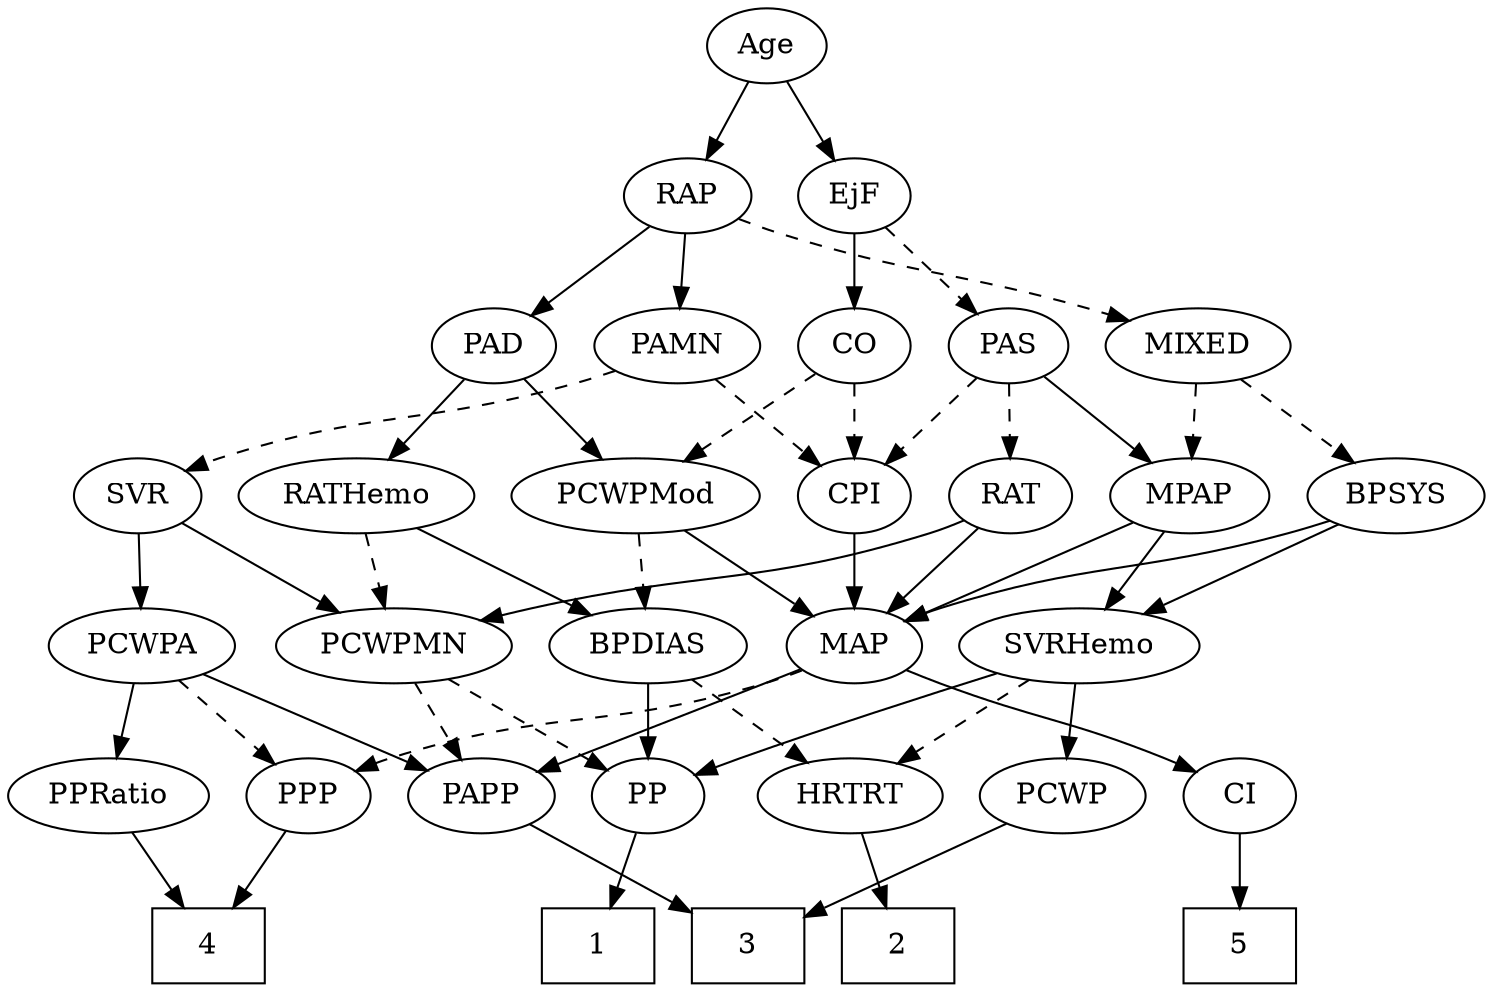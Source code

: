 strict digraph {
	graph [bb="0,0,650.34,468"];
	node [label="\N"];
	1	[height=0.5,
		pos="251.65,18",
		shape=box,
		width=0.75];
	2	[height=0.5,
		pos="395.65,18",
		shape=box,
		width=0.75];
	3	[height=0.5,
		pos="323.65,18",
		shape=box,
		width=0.75];
	4	[height=0.5,
		pos="82.646,18",
		shape=box,
		width=0.75];
	5	[height=0.5,
		pos="542.65,18",
		shape=box,
		width=0.75];
	Age	[height=0.5,
		pos="328.65,450",
		width=0.75];
	EjF	[height=0.5,
		pos="369.65,378",
		width=0.75];
	Age -> EjF	[pos="e,360.19,395.15 338.16,432.76 343.18,424.19 349.44,413.49 355.06,403.9",
		style=solid];
	RAP	[height=0.5,
		pos="292.65,378",
		width=0.77632];
	Age -> RAP	[pos="e,301.2,395.63 320.3,432.76 316,424.4 310.65,414.02 305.82,404.61",
		style=solid];
	CO	[height=0.5,
		pos="369.65,306",
		width=0.75];
	EjF -> CO	[pos="e,369.65,324.1 369.65,359.7 369.65,351.98 369.65,342.71 369.65,334.11",
		style=solid];
	PAS	[height=0.5,
		pos="441.65,306",
		width=0.75];
	EjF -> PAS	[pos="e,426.85,321.38 384.22,362.83 394.4,352.94 408.17,339.55 419.68,328.36",
		style=dashed];
	MIXED	[height=0.5,
		pos="526.65,306",
		width=1.1193];
	RAP -> MIXED	[pos="e,496.46,317.94 314.98,367.04 320.97,364.56 327.5,362.03 333.65,360 396.29,339.31 414.42,342.83 477.65,324 480.61,323.12 483.67,\
322.16 486.73,321.17",
		style=dashed];
	PAD	[height=0.5,
		pos="205.65,306",
		width=0.79437];
	RAP -> PAD	[pos="e,222.67,320.69 275.87,363.5 263.08,353.21 245.24,338.86 230.75,327.2",
		style=solid];
	PAMN	[height=0.5,
		pos="288.65,306",
		width=1.011];
	RAP -> PAMN	[pos="e,289.62,324.1 291.66,359.7 291.22,351.98 290.69,342.71 290.2,334.11",
		style=solid];
	MPAP	[height=0.5,
		pos="521.65,234",
		width=0.97491];
	MIXED -> MPAP	[pos="e,522.87,252.1 525.41,287.7 524.86,279.98 524.2,270.71 523.58,262.11",
		style=dashed];
	BPSYS	[height=0.5,
		pos="612.65,234",
		width=1.0471];
	MIXED -> BPSYS	[pos="e,594.32,249.92 545.31,289.81 557.33,280.02 573.15,267.15 586.43,256.34",
		style=dashed];
	SVRHemo	[height=0.5,
		pos="468.65,162",
		width=1.3902];
	MPAP -> SVRHemo	[pos="e,481.24,179.63 509.35,216.76 502.83,208.14 494.67,197.36 487.37,187.73",
		style=solid];
	MAP	[height=0.5,
		pos="369.65,162",
		width=0.84854];
	MPAP -> MAP	[pos="e,393.17,173.83 496.21,221.28 470.5,209.45 430.68,191.11 402.58,178.17",
		style=solid];
	BPSYS -> SVRHemo	[pos="e,497.26,176.91 587.23,220.65 564.8,209.74 531.78,193.69 506.28,181.3",
		style=solid];
	BPSYS -> MAP	[pos="e,393.07,173.77 584,222.02 577.98,219.89 571.64,217.77 565.65,216 497.4,195.86 477.32,202 409.65,180 407.26,179.22 404.82,178.36 \
402.38,177.45",
		style=solid];
	RATHemo	[height=0.5,
		pos="153.65,234",
		width=1.3721];
	PAD -> RATHemo	[pos="e,165.88,251.47 194.11,289.46 187.63,280.74 179.39,269.65 172.04,259.76",
		style=solid];
	PCWPMod	[height=0.5,
		pos="272.65,234",
		width=1.4443];
	PAD -> PCWPMod	[pos="e,257.05,251.29 219.86,290.15 228.63,280.98 240.09,269.01 250.09,258.56",
		style=solid];
	CPI	[height=0.5,
		pos="369.65,234",
		width=0.75];
	CO -> CPI	[pos="e,369.65,252.1 369.65,287.7 369.65,279.98 369.65,270.71 369.65,262.11",
		style=dashed];
	CO -> PCWPMod	[pos="e,294.05,250.45 351.86,292.16 337.98,282.14 318.4,268.02 302.18,256.31",
		style=dashed];
	PAS -> MPAP	[pos="e,504.49,250.01 457.45,291.17 468.69,281.34 484.01,267.93 496.86,256.69",
		style=solid];
	PAS -> CPI	[pos="e,384.44,249.38 427.08,290.83 416.9,280.94 403.12,267.55 391.62,256.36",
		style=dashed];
	RAT	[height=0.5,
		pos="441.65,234",
		width=0.75827];
	PAS -> RAT	[pos="e,441.65,252.1 441.65,287.7 441.65,279.98 441.65,270.71 441.65,262.11",
		style=dashed];
	PAMN -> CPI	[pos="e,353.75,248.74 306.22,289.81 317.83,279.78 333.17,266.52 345.86,255.55",
		style=dashed];
	SVR	[height=0.5,
		pos="58.646,234",
		width=0.77632];
	PAMN -> SVR	[pos="e,80.273,245.78 261.23,294.03 255.46,291.9 249.39,289.78 243.65,288 178.97,268 159.59,274.23 95.646,252 93.744,251.34 91.806,250.61 \
89.864,249.85",
		style=dashed];
	PCWPMN	[height=0.5,
		pos="168.65,162",
		width=1.3902];
	RATHemo -> PCWPMN	[pos="e,164.98,180.1 157.35,215.7 159.01,207.98 160.99,198.71 162.84,190.11",
		style=dashed];
	BPDIAS	[height=0.5,
		pos="278.65,162",
		width=1.1735];
	RATHemo -> BPDIAS	[pos="e,254.06,176.77 179.55,218.5 198.61,207.82 224.68,193.22 245.3,181.67",
		style=solid];
	CPI -> MAP	[pos="e,369.65,180.1 369.65,215.7 369.65,207.98 369.65,198.71 369.65,190.11",
		style=solid];
	RAT -> PCWPMN	[pos="e,205.66,174.16 420.68,222.06 415.83,219.82 410.63,217.65 405.65,216 329.04,190.58 306.05,199.19 227.65,180 223.63,179.02 219.47,\
177.94 215.31,176.82",
		style=solid];
	RAT -> MAP	[pos="e,385.04,177.97 426.73,218.5 416.82,208.86 403.63,196.04 392.42,185.14",
		style=solid];
	PCWPA	[height=0.5,
		pos="58.646,162",
		width=1.1555];
	SVR -> PCWPA	[pos="e,58.646,180.1 58.646,215.7 58.646,207.98 58.646,198.71 58.646,190.11",
		style=solid];
	SVR -> PCWPMN	[pos="e,145.12,177.97 77.807,220.81 93.961,210.53 117.42,195.6 136.45,183.49",
		style=solid];
	PCWPMod -> BPDIAS	[pos="e,277.18,180.1 274.13,215.7 274.79,207.98 275.59,198.71 276.32,190.11",
		style=dashed];
	PCWPMod -> MAP	[pos="e,351.12,176.37 294.17,217.46 308.45,207.16 327.3,193.56 342.59,182.53",
		style=solid];
	PPP	[height=0.5,
		pos="124.65,90",
		width=0.75];
	PCWPA -> PPP	[pos="e,110.63,105.86 73.623,145.12 82.473,135.73 93.817,123.7 103.56,113.36",
		style=dashed];
	PPRatio	[height=0.5,
		pos="39.646,90",
		width=1.1013];
	PCWPA -> PPRatio	[pos="e,44.335,108.28 54.047,144.05 51.932,136.26 49.37,126.82 46.996,118.08",
		style=solid];
	PAPP	[height=0.5,
		pos="201.65,90",
		width=0.88464];
	PCWPA -> PAPP	[pos="e,178.07,102.54 85.209,148 108.84,136.43 143.5,119.47 168.85,107.05",
		style=solid];
	PP	[height=0.5,
		pos="278.65,90",
		width=0.75];
	PCWPMN -> PP	[pos="e,259.83,102.97 192.24,145.98 209.45,135.04 232.81,120.17 250.91,108.65",
		style=dashed];
	PCWPMN -> PAPP	[pos="e,193.73,107.79 176.63,144.05 180.45,135.97 185.09,126.12 189.34,117.11",
		style=dashed];
	SVRHemo -> PP	[pos="e,301.25,100.35 433.81,148.98 403.73,138.48 359.15,122.68 320.65,108 317.39,106.76 314,105.44 310.62,104.1",
		style=solid];
	PCWP	[height=0.5,
		pos="462.65,90",
		width=0.97491];
	SVRHemo -> PCWP	[pos="e,464.11,108.1 467.16,143.7 466.5,135.98 465.71,126.71 464.97,118.11",
		style=solid];
	HRTRT	[height=0.5,
		pos="369.65,90",
		width=1.1013];
	SVRHemo -> HRTRT	[pos="e,390.2,105.54 446.68,145.46 432.45,135.41 413.77,122.2 398.37,111.31",
		style=dashed];
	BPDIAS -> PP	[pos="e,278.65,108.1 278.65,143.7 278.65,135.98 278.65,126.71 278.65,118.11",
		style=solid];
	BPDIAS -> HRTRT	[pos="e,350.25,105.92 298.39,145.81 311.24,135.93 328.17,122.9 342.3,112.03",
		style=dashed];
	MAP -> PPP	[pos="e,145.25,101.73 346.24,150.17 340.86,147.93 335.11,145.73 329.65,144 256.41,120.87 233.41,132.56 160.65,108 158.73,107.35 156.78,\
106.63 154.84,105.86",
		style=dashed];
	CI	[height=0.5,
		pos="542.65,90",
		width=0.75];
	MAP -> CI	[pos="e,521.46,101.37 393.68,150.57 398.93,148.36 404.46,146.06 409.65,144 452.37,127 464.26,125.83 506.65,108 508.46,107.24 510.32,106.43 \
512.19,105.6",
		style=solid];
	MAP -> PAPP	[pos="e,226.8,101.43 345.55,150.71 340.31,148.49 334.8,146.16 329.65,144 291.06,127.82 281.31,124.01 242.65,108 240.56,107.14 238.42,106.25 \
236.26,105.35",
		style=solid];
	PP -> 1	[pos="e,258.38,36.447 272.25,72.411 269.21,64.539 265.5,54.929 262.08,46.042",
		style=solid];
	PPP -> 4	[pos="e,93.022,36.292 115.12,73.116 110.13,64.801 103.89,54.41 98.224,44.963",
		style=solid];
	PPRatio -> 4	[pos="e,71.929,36.447 49.837,72.411 54.829,64.285 60.958,54.307 66.562,45.184",
		style=solid];
	PCWP -> 3	[pos="e,350.91,32.731 438.43,76.807 416.78,65.901 384.73,49.761 360,37.305",
		style=solid];
	CI -> 5	[pos="e,542.65,36.104 542.65,71.697 542.65,63.983 542.65,54.712 542.65,46.112",
		style=solid];
	PAPP -> 3	[pos="e,296.35,34.664 223.18,76.647 240.93,66.458 266.51,51.782 287.41,39.789",
		style=solid];
	HRTRT -> 2	[pos="e,389.23,36.275 375.94,72.055 378.87,64.176 382.42,54.617 385.69,45.794",
		style=solid];
}
